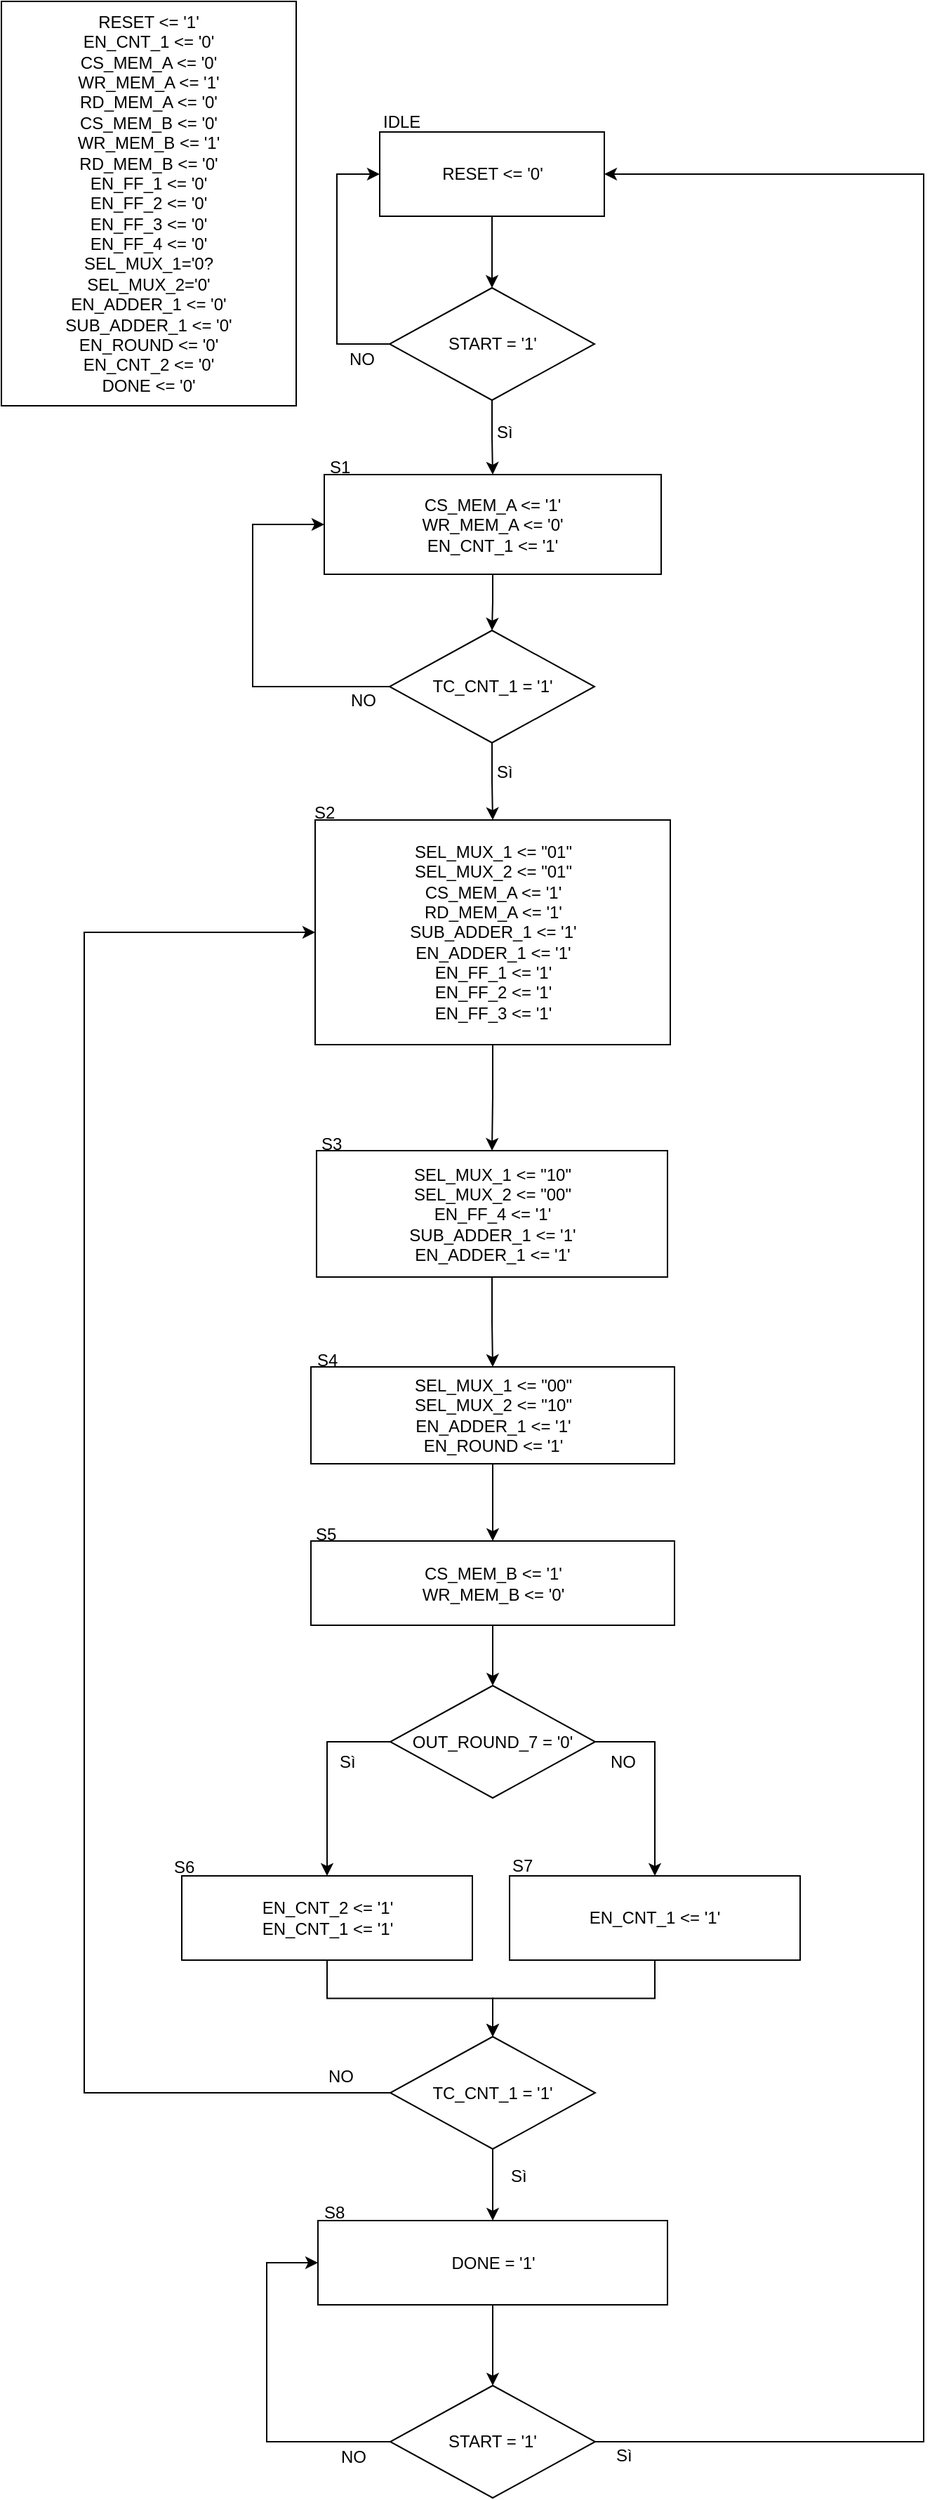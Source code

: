 <mxfile version="10.6.3" type="github"><diagram id="u2lsjCWsVN4iZSoWRqWb" name="Page-1"><mxGraphModel dx="1010" dy="555" grid="1" gridSize="10" guides="1" tooltips="1" connect="1" arrows="1" fold="1" page="1" pageScale="1" pageWidth="827" pageHeight="1169" math="0" shadow="0"><root><mxCell id="0"/><mxCell id="1" parent="0"/><mxCell id="iYu84iCybdFxDgAAJ4kX-1" style="edgeStyle=orthogonalEdgeStyle;rounded=0;orthogonalLoop=1;jettySize=auto;html=1;exitX=0.5;exitY=1;exitDx=0;exitDy=0;entryX=0.5;entryY=0;entryDx=0;entryDy=0;" parent="1" source="iYu84iCybdFxDgAAJ4kX-2" target="iYu84iCybdFxDgAAJ4kX-29" edge="1"><mxGeometry relative="1" as="geometry"/></mxCell><mxCell id="iYu84iCybdFxDgAAJ4kX-2" value="&lt;div&gt;RESET &amp;lt;= '0'&lt;/div&gt;" style="rounded=0;whiteSpace=wrap;html=1;" parent="1" vertex="1"><mxGeometry x="270.5" y="95" width="160" height="60" as="geometry"/></mxCell><mxCell id="iYu84iCybdFxDgAAJ4kX-3" value="IDLE" style="text;html=1;resizable=0;points=[];autosize=1;align=left;verticalAlign=top;spacingTop=-4;" parent="1" vertex="1"><mxGeometry x="270.5" y="78" width="40" height="20" as="geometry"/></mxCell><mxCell id="iYu84iCybdFxDgAAJ4kX-4" style="edgeStyle=orthogonalEdgeStyle;rounded=0;orthogonalLoop=1;jettySize=auto;html=1;exitX=0.5;exitY=1;exitDx=0;exitDy=0;entryX=0.5;entryY=0;entryDx=0;entryDy=0;" parent="1" source="iYu84iCybdFxDgAAJ4kX-5" target="iYu84iCybdFxDgAAJ4kX-9" edge="1"><mxGeometry relative="1" as="geometry"><mxPoint x="350.5" y="447" as="targetPoint"/></mxGeometry></mxCell><mxCell id="iYu84iCybdFxDgAAJ4kX-5" value="CS_MEM_A &amp;lt;= '1'&lt;div&gt;WR_MEM_A &amp;lt;= '0'&lt;/div&gt;&lt;div&gt;EN_CNT_1 &amp;lt;= '1'&lt;/div&gt;" style="rounded=0;whiteSpace=wrap;html=1;" parent="1" vertex="1"><mxGeometry x="231" y="339" width="240" height="71" as="geometry"/></mxCell><mxCell id="iYu84iCybdFxDgAAJ4kX-6" value="S1" style="text;html=1;resizable=0;points=[];autosize=1;align=left;verticalAlign=top;spacingTop=-4;" parent="1" vertex="1"><mxGeometry x="233" y="324" width="30" height="20" as="geometry"/></mxCell><mxCell id="iYu84iCybdFxDgAAJ4kX-48" style="edgeStyle=orthogonalEdgeStyle;rounded=0;orthogonalLoop=1;jettySize=auto;html=1;exitX=0;exitY=0.5;exitDx=0;exitDy=0;entryX=0;entryY=0.5;entryDx=0;entryDy=0;" parent="1" source="iYu84iCybdFxDgAAJ4kX-9" target="iYu84iCybdFxDgAAJ4kX-5" edge="1"><mxGeometry relative="1" as="geometry"><Array as="points"><mxPoint x="180" y="490"/><mxPoint x="180" y="375"/></Array></mxGeometry></mxCell><mxCell id="aXhVB2Xgb9WDZpJTjP2h-10" style="edgeStyle=orthogonalEdgeStyle;rounded=0;orthogonalLoop=1;jettySize=auto;html=1;exitX=0.5;exitY=1;exitDx=0;exitDy=0;entryX=0.5;entryY=0;entryDx=0;entryDy=0;" edge="1" parent="1" source="iYu84iCybdFxDgAAJ4kX-9" target="iYu84iCybdFxDgAAJ4kX-12"><mxGeometry relative="1" as="geometry"><mxPoint x="351" y="584" as="targetPoint"/></mxGeometry></mxCell><mxCell id="iYu84iCybdFxDgAAJ4kX-9" value="TC_CNT_1 = '1'" style="rhombus;whiteSpace=wrap;html=1;" parent="1" vertex="1"><mxGeometry x="277.5" y="450" width="146" height="80" as="geometry"/></mxCell><mxCell id="iYu84iCybdFxDgAAJ4kX-10" value="NO" style="text;html=1;resizable=0;points=[];autosize=1;align=left;verticalAlign=top;spacingTop=-4;" parent="1" vertex="1"><mxGeometry x="247.5" y="490" width="30" height="20" as="geometry"/></mxCell><mxCell id="iYu84iCybdFxDgAAJ4kX-12" value="&lt;div&gt;SEL_MUX_1 &amp;lt;= &quot;01&quot;&lt;/div&gt;&lt;div&gt;SEL_MUX_2 &amp;lt;= &quot;01&quot;&lt;br&gt;&lt;/div&gt;&lt;div&gt;&lt;div&gt;CS_MEM_A &amp;lt;= '1'&lt;/div&gt;&lt;div&gt;RD_MEM_A &amp;lt;= '1'&lt;/div&gt;&lt;div&gt;SUB_ADDER_1 &amp;lt;= '1'&lt;br&gt;&lt;/div&gt;&lt;div&gt;EN_ADDER_1 &amp;lt;= '1'&lt;/div&gt;&lt;div&gt;&lt;div&gt;&lt;div&gt;&lt;div&gt;&lt;div&gt;&lt;div&gt;EN_FF_1 &amp;lt;= '1'&lt;/div&gt;&lt;/div&gt;EN_FF_2 &amp;lt;= '1'&lt;/div&gt;&lt;/div&gt;&lt;/div&gt;&lt;div&gt;EN_FF_3 &amp;lt;= '1'&lt;/div&gt;&lt;/div&gt;&lt;/div&gt;" style="rounded=0;whiteSpace=wrap;html=1;" parent="1" vertex="1"><mxGeometry x="224.5" y="585" width="253" height="160" as="geometry"/></mxCell><mxCell id="iYu84iCybdFxDgAAJ4kX-13" value="" style="edgeStyle=orthogonalEdgeStyle;rounded=0;orthogonalLoop=1;jettySize=auto;html=1;" parent="1" source="iYu84iCybdFxDgAAJ4kX-14" target="iYu84iCybdFxDgAAJ4kX-16" edge="1"><mxGeometry relative="1" as="geometry"/></mxCell><mxCell id="iYu84iCybdFxDgAAJ4kX-14" value="&lt;div&gt;SEL_MUX_1 &amp;lt;= &quot;10&quot;&lt;/div&gt;&lt;div&gt;SEL_MUX_2 &amp;lt;= &quot;00&quot;&lt;/div&gt;&lt;div&gt;EN_FF_4 &amp;lt;= '1'&lt;/div&gt;&lt;div&gt;&lt;div&gt;SUB_ADDER_1 &amp;lt;= '1'&lt;br&gt;&lt;/div&gt;&lt;div&gt;EN_ADDER_1 &amp;lt;= '1'&lt;/div&gt;&lt;/div&gt;" style="rounded=0;whiteSpace=wrap;html=1;" parent="1" vertex="1"><mxGeometry x="225.5" y="820.5" width="250" height="90" as="geometry"/></mxCell><mxCell id="iYu84iCybdFxDgAAJ4kX-15" value="" style="edgeStyle=orthogonalEdgeStyle;rounded=0;orthogonalLoop=1;jettySize=auto;html=1;" parent="1" source="iYu84iCybdFxDgAAJ4kX-16" target="iYu84iCybdFxDgAAJ4kX-46" edge="1"><mxGeometry relative="1" as="geometry"/></mxCell><mxCell id="iYu84iCybdFxDgAAJ4kX-16" value="&lt;div&gt;&lt;div&gt;&lt;div&gt;SEL_MUX_1 &amp;lt;= &quot;00&quot;&lt;/div&gt;&lt;div&gt;SEL_MUX_2 &amp;lt;= &quot;10&quot;&lt;/div&gt;&lt;/div&gt;&lt;div&gt;EN_ADDER_1 &amp;lt;= '1'&lt;/div&gt;&lt;/div&gt;&lt;div&gt;EN_ROUND &amp;lt;= '1'&lt;br&gt;&lt;/div&gt;" style="rounded=0;whiteSpace=wrap;html=1;" parent="1" vertex="1"><mxGeometry x="221.5" y="974.5" width="259" height="69" as="geometry"/></mxCell><mxCell id="iYu84iCybdFxDgAAJ4kX-17" value="Sì" style="text;html=1;resizable=0;points=[];autosize=1;align=left;verticalAlign=top;spacingTop=-4;" parent="1" vertex="1"><mxGeometry x="351.5" y="540.5" width="30" height="20" as="geometry"/></mxCell><mxCell id="iYu84iCybdFxDgAAJ4kX-18" style="edgeStyle=orthogonalEdgeStyle;rounded=0;orthogonalLoop=1;jettySize=auto;html=1;exitX=0;exitY=0.5;exitDx=0;exitDy=0;entryX=0;entryY=0.5;entryDx=0;entryDy=0;" parent="1" source="iYu84iCybdFxDgAAJ4kX-20" target="iYu84iCybdFxDgAAJ4kX-12" edge="1"><mxGeometry relative="1" as="geometry"><Array as="points"><mxPoint x="60" y="1492"/><mxPoint x="60" y="665"/></Array></mxGeometry></mxCell><mxCell id="iYu84iCybdFxDgAAJ4kX-19" value="" style="edgeStyle=orthogonalEdgeStyle;rounded=0;orthogonalLoop=1;jettySize=auto;html=1;" parent="1" source="iYu84iCybdFxDgAAJ4kX-20" target="iYu84iCybdFxDgAAJ4kX-26" edge="1"><mxGeometry relative="1" as="geometry"/></mxCell><mxCell id="iYu84iCybdFxDgAAJ4kX-20" value="TC_CNT_1 = '1'" style="rhombus;whiteSpace=wrap;html=1;" parent="1" vertex="1"><mxGeometry x="278" y="1451.5" width="146" height="80" as="geometry"/></mxCell><mxCell id="iYu84iCybdFxDgAAJ4kX-23" value="NO" style="text;html=1;resizable=0;points=[];autosize=1;align=left;verticalAlign=top;spacingTop=-4;" parent="1" vertex="1"><mxGeometry x="231.5" y="1469.5" width="30" height="20" as="geometry"/></mxCell><mxCell id="iYu84iCybdFxDgAAJ4kX-24" value="Sì" style="text;html=1;resizable=0;points=[];autosize=1;align=left;verticalAlign=top;spacingTop=-4;" parent="1" vertex="1"><mxGeometry x="361.5" y="1540.5" width="30" height="20" as="geometry"/></mxCell><mxCell id="iYu84iCybdFxDgAAJ4kX-25" style="edgeStyle=orthogonalEdgeStyle;rounded=0;orthogonalLoop=1;jettySize=auto;html=1;exitX=1;exitY=0.5;exitDx=0;exitDy=0;entryX=1;entryY=0.5;entryDx=0;entryDy=0;" parent="1" source="aXhVB2Xgb9WDZpJTjP2h-14" target="iYu84iCybdFxDgAAJ4kX-2" edge="1"><mxGeometry relative="1" as="geometry"><Array as="points"><mxPoint x="658" y="1740"/><mxPoint x="658" y="125"/></Array></mxGeometry></mxCell><mxCell id="aXhVB2Xgb9WDZpJTjP2h-15" style="edgeStyle=orthogonalEdgeStyle;rounded=0;orthogonalLoop=1;jettySize=auto;html=1;exitX=0.5;exitY=1;exitDx=0;exitDy=0;entryX=0.5;entryY=0;entryDx=0;entryDy=0;" edge="1" parent="1" source="iYu84iCybdFxDgAAJ4kX-26" target="aXhVB2Xgb9WDZpJTjP2h-14"><mxGeometry relative="1" as="geometry"/></mxCell><mxCell id="iYu84iCybdFxDgAAJ4kX-26" value="DONE = '1'" style="rounded=0;whiteSpace=wrap;html=1;" parent="1" vertex="1"><mxGeometry x="226.5" y="1582.5" width="249" height="60" as="geometry"/></mxCell><mxCell id="iYu84iCybdFxDgAAJ4kX-27" style="edgeStyle=orthogonalEdgeStyle;rounded=0;orthogonalLoop=1;jettySize=auto;html=1;exitX=0.5;exitY=1;exitDx=0;exitDy=0;entryX=0.5;entryY=0;entryDx=0;entryDy=0;" parent="1" source="iYu84iCybdFxDgAAJ4kX-29" target="iYu84iCybdFxDgAAJ4kX-5" edge="1"><mxGeometry relative="1" as="geometry"/></mxCell><mxCell id="iYu84iCybdFxDgAAJ4kX-28" style="edgeStyle=orthogonalEdgeStyle;rounded=0;orthogonalLoop=1;jettySize=auto;html=1;exitX=0;exitY=0.5;exitDx=0;exitDy=0;entryX=0;entryY=0.5;entryDx=0;entryDy=0;" parent="1" source="iYu84iCybdFxDgAAJ4kX-29" target="iYu84iCybdFxDgAAJ4kX-2" edge="1"><mxGeometry relative="1" as="geometry"><Array as="points"><mxPoint x="240" y="246"/><mxPoint x="240" y="125"/></Array></mxGeometry></mxCell><mxCell id="iYu84iCybdFxDgAAJ4kX-29" value="START = '1'" style="rhombus;whiteSpace=wrap;html=1;" parent="1" vertex="1"><mxGeometry x="277.5" y="206" width="146" height="80" as="geometry"/></mxCell><mxCell id="iYu84iCybdFxDgAAJ4kX-30" value="NO" style="text;html=1;resizable=0;points=[];autosize=1;align=left;verticalAlign=top;spacingTop=-4;" parent="1" vertex="1"><mxGeometry x="247" y="247" width="30" height="20" as="geometry"/></mxCell><mxCell id="iYu84iCybdFxDgAAJ4kX-31" value="Sì" style="text;html=1;resizable=0;points=[];autosize=1;align=left;verticalAlign=top;spacingTop=-4;" parent="1" vertex="1"><mxGeometry x="351.5" y="299" width="30" height="20" as="geometry"/></mxCell><mxCell id="iYu84iCybdFxDgAAJ4kX-33" value="S2" style="text;html=1;resizable=0;points=[];autosize=1;align=left;verticalAlign=top;spacingTop=-4;" parent="1" vertex="1"><mxGeometry x="222" y="570" width="30" height="20" as="geometry"/></mxCell><mxCell id="iYu84iCybdFxDgAAJ4kX-34" value="S3" style="text;html=1;resizable=0;points=[];autosize=1;align=left;verticalAlign=top;spacingTop=-4;" parent="1" vertex="1"><mxGeometry x="227" y="805.5" width="30" height="20" as="geometry"/></mxCell><mxCell id="iYu84iCybdFxDgAAJ4kX-35" value="S4" style="text;html=1;resizable=0;points=[];autosize=1;align=left;verticalAlign=top;spacingTop=-4;" parent="1" vertex="1"><mxGeometry x="223.5" y="959.5" width="30" height="20" as="geometry"/></mxCell><mxCell id="iYu84iCybdFxDgAAJ4kX-36" value="" style="edgeStyle=orthogonalEdgeStyle;rounded=0;orthogonalLoop=1;jettySize=auto;html=1;exitX=0;exitY=0.5;exitDx=0;exitDy=0;" parent="1" source="iYu84iCybdFxDgAAJ4kX-38" target="iYu84iCybdFxDgAAJ4kX-40" edge="1"><mxGeometry relative="1" as="geometry"/></mxCell><mxCell id="aXhVB2Xgb9WDZpJTjP2h-8" style="edgeStyle=orthogonalEdgeStyle;rounded=0;orthogonalLoop=1;jettySize=auto;html=1;exitX=1;exitY=0.5;exitDx=0;exitDy=0;entryX=0.5;entryY=0;entryDx=0;entryDy=0;" edge="1" parent="1" source="iYu84iCybdFxDgAAJ4kX-38" target="aXhVB2Xgb9WDZpJTjP2h-6"><mxGeometry relative="1" as="geometry"/></mxCell><mxCell id="iYu84iCybdFxDgAAJ4kX-38" value="OUT_ROUND_7 = '0'" style="rhombus;whiteSpace=wrap;html=1;" parent="1" vertex="1"><mxGeometry x="278" y="1201.5" width="146" height="80" as="geometry"/></mxCell><mxCell id="iYu84iCybdFxDgAAJ4kX-39" value="" style="edgeStyle=orthogonalEdgeStyle;rounded=0;orthogonalLoop=1;jettySize=auto;html=1;" parent="1" source="iYu84iCybdFxDgAAJ4kX-40" target="iYu84iCybdFxDgAAJ4kX-20" edge="1"><mxGeometry relative="1" as="geometry"/></mxCell><mxCell id="iYu84iCybdFxDgAAJ4kX-40" value="&lt;div&gt;EN_CNT_2 &amp;lt;= '1'&lt;/div&gt;EN_CNT_1 &amp;lt;= '1'" style="rounded=0;whiteSpace=wrap;html=1;" parent="1" vertex="1"><mxGeometry x="129.5" y="1337" width="207" height="60" as="geometry"/></mxCell><mxCell id="iYu84iCybdFxDgAAJ4kX-41" value="Sì" style="text;html=1;resizable=0;points=[];autosize=1;align=left;verticalAlign=top;spacingTop=-4;" parent="1" vertex="1"><mxGeometry x="239.5" y="1245.5" width="30" height="20" as="geometry"/></mxCell><mxCell id="iYu84iCybdFxDgAAJ4kX-42" value="NO" style="text;html=1;resizable=0;points=[];autosize=1;align=left;verticalAlign=top;spacingTop=-4;" parent="1" vertex="1"><mxGeometry x="432.5" y="1245.5" width="30" height="20" as="geometry"/></mxCell><mxCell id="iYu84iCybdFxDgAAJ4kX-43" value="S6" style="text;html=1;resizable=0;points=[];autosize=1;align=left;verticalAlign=top;spacingTop=-4;" parent="1" vertex="1"><mxGeometry x="122" y="1321" width="30" height="20" as="geometry"/></mxCell><mxCell id="iYu84iCybdFxDgAAJ4kX-44" value="S8" style="text;html=1;resizable=0;points=[];autosize=1;align=left;verticalAlign=top;spacingTop=-4;" parent="1" vertex="1"><mxGeometry x="228.5" y="1566.5" width="30" height="20" as="geometry"/></mxCell><mxCell id="iYu84iCybdFxDgAAJ4kX-45" value="" style="edgeStyle=orthogonalEdgeStyle;rounded=0;orthogonalLoop=1;jettySize=auto;html=1;entryX=0.5;entryY=0;entryDx=0;entryDy=0;" parent="1" source="iYu84iCybdFxDgAAJ4kX-46" target="iYu84iCybdFxDgAAJ4kX-38" edge="1"><mxGeometry relative="1" as="geometry"><mxPoint x="352" y="1228.5" as="targetPoint"/></mxGeometry></mxCell><mxCell id="iYu84iCybdFxDgAAJ4kX-46" value="&lt;div&gt;CS_MEM_B &amp;lt;= '1'&lt;div&gt;WR_MEM_B &amp;lt;= '0'&lt;/div&gt;&lt;/div&gt;" style="rounded=0;whiteSpace=wrap;html=1;" parent="1" vertex="1"><mxGeometry x="221.5" y="1098.5" width="259" height="60" as="geometry"/></mxCell><mxCell id="iYu84iCybdFxDgAAJ4kX-47" value="S5" style="text;html=1;resizable=0;points=[];autosize=1;align=left;verticalAlign=top;spacingTop=-4;" parent="1" vertex="1"><mxGeometry x="222.5" y="1083.5" width="30" height="20" as="geometry"/></mxCell><mxCell id="iYu84iCybdFxDgAAJ4kX-51" value="&lt;div&gt;RESET &amp;lt;= '1'&lt;/div&gt;&lt;div&gt;EN_CNT_1 &amp;lt;= '0'&lt;/div&gt;&lt;div&gt;CS_MEM_A &amp;lt;= '0'&lt;/div&gt;&lt;div&gt;WR_MEM_A &amp;lt;= '1'&lt;/div&gt;&lt;div&gt;RD_MEM_A &amp;lt;= '0'&lt;br&gt;&lt;/div&gt;&lt;div&gt;CS_MEM_B &amp;lt;= '0'&lt;br&gt;&lt;div&gt;WR_MEM_B &amp;lt;= '1'&lt;/div&gt;&lt;div&gt;RD_MEM_B &amp;lt;= '0'&lt;/div&gt;&lt;div&gt;&lt;div&gt;&lt;div&gt;EN_FF_1 &amp;lt;= '0'&lt;/div&gt;&lt;/div&gt;&lt;div&gt;EN_FF_2 &amp;lt;= '0'&lt;/div&gt;&lt;/div&gt;&lt;div&gt;EN_FF_3 &amp;lt;= '0'&lt;/div&gt;&lt;div&gt;EN_FF_4 &amp;lt;= '0'&lt;br&gt;&lt;/div&gt;&lt;div&gt;SEL_MUX_1='0?&lt;/div&gt;&lt;div&gt;SEL_MUX_2='0'&lt;/div&gt;&lt;div&gt;EN_ADDER_1 &amp;lt;= '0'&lt;/div&gt;&lt;div&gt;SUB_ADDER_1 &amp;lt;= '0'&lt;/div&gt;&lt;/div&gt;&lt;div&gt;EN_ROUND &amp;lt;= '0'&lt;br&gt;&lt;/div&gt;&lt;div&gt;EN_CNT_2 &amp;lt;= '0'&lt;br&gt;&lt;/div&gt;&lt;div&gt;DONE &amp;lt;= '0'&lt;/div&gt;" style="rounded=0;whiteSpace=wrap;html=1;" parent="1" vertex="1"><mxGeometry x="1" y="2" width="210" height="288" as="geometry"/></mxCell><mxCell id="aXhVB2Xgb9WDZpJTjP2h-3" style="edgeStyle=orthogonalEdgeStyle;rounded=0;orthogonalLoop=1;jettySize=auto;html=1;exitX=0.5;exitY=1;exitDx=0;exitDy=0;entryX=0.5;entryY=0;entryDx=0;entryDy=0;" edge="1" parent="1" source="iYu84iCybdFxDgAAJ4kX-12" target="iYu84iCybdFxDgAAJ4kX-14"><mxGeometry relative="1" as="geometry"><mxPoint x="351" y="750" as="sourcePoint"/></mxGeometry></mxCell><mxCell id="aXhVB2Xgb9WDZpJTjP2h-13" style="edgeStyle=orthogonalEdgeStyle;rounded=0;orthogonalLoop=1;jettySize=auto;html=1;exitX=0.5;exitY=1;exitDx=0;exitDy=0;entryX=0.5;entryY=0;entryDx=0;entryDy=0;" edge="1" parent="1" source="aXhVB2Xgb9WDZpJTjP2h-6" target="iYu84iCybdFxDgAAJ4kX-20"><mxGeometry relative="1" as="geometry"/></mxCell><mxCell id="aXhVB2Xgb9WDZpJTjP2h-6" value="EN_CNT_1 &amp;lt;= '1'" style="rounded=0;whiteSpace=wrap;html=1;" vertex="1" parent="1"><mxGeometry x="363" y="1337" width="207" height="60" as="geometry"/></mxCell><mxCell id="aXhVB2Xgb9WDZpJTjP2h-7" value="S7" style="text;html=1;resizable=0;points=[];autosize=1;align=left;verticalAlign=top;spacingTop=-4;" vertex="1" parent="1"><mxGeometry x="363" y="1320" width="30" height="20" as="geometry"/></mxCell><mxCell id="aXhVB2Xgb9WDZpJTjP2h-16" style="edgeStyle=orthogonalEdgeStyle;rounded=0;orthogonalLoop=1;jettySize=auto;html=1;exitX=0;exitY=0.5;exitDx=0;exitDy=0;entryX=0;entryY=0.5;entryDx=0;entryDy=0;" edge="1" parent="1" source="aXhVB2Xgb9WDZpJTjP2h-14" target="iYu84iCybdFxDgAAJ4kX-26"><mxGeometry relative="1" as="geometry"><Array as="points"><mxPoint x="190" y="1740"/><mxPoint x="190" y="1613"/></Array></mxGeometry></mxCell><mxCell id="aXhVB2Xgb9WDZpJTjP2h-14" value="START = '1'" style="rhombus;whiteSpace=wrap;html=1;" vertex="1" parent="1"><mxGeometry x="278" y="1700" width="146" height="80" as="geometry"/></mxCell><mxCell id="aXhVB2Xgb9WDZpJTjP2h-17" value="NO" style="text;html=1;resizable=0;points=[];autosize=1;align=left;verticalAlign=top;spacingTop=-4;" vertex="1" parent="1"><mxGeometry x="240.5" y="1741" width="30" height="20" as="geometry"/></mxCell><mxCell id="aXhVB2Xgb9WDZpJTjP2h-18" value="Sì" style="text;html=1;resizable=0;points=[];autosize=1;align=left;verticalAlign=top;spacingTop=-4;" vertex="1" parent="1"><mxGeometry x="436.5" y="1740" width="30" height="20" as="geometry"/></mxCell></root></mxGraphModel></diagram></mxfile>